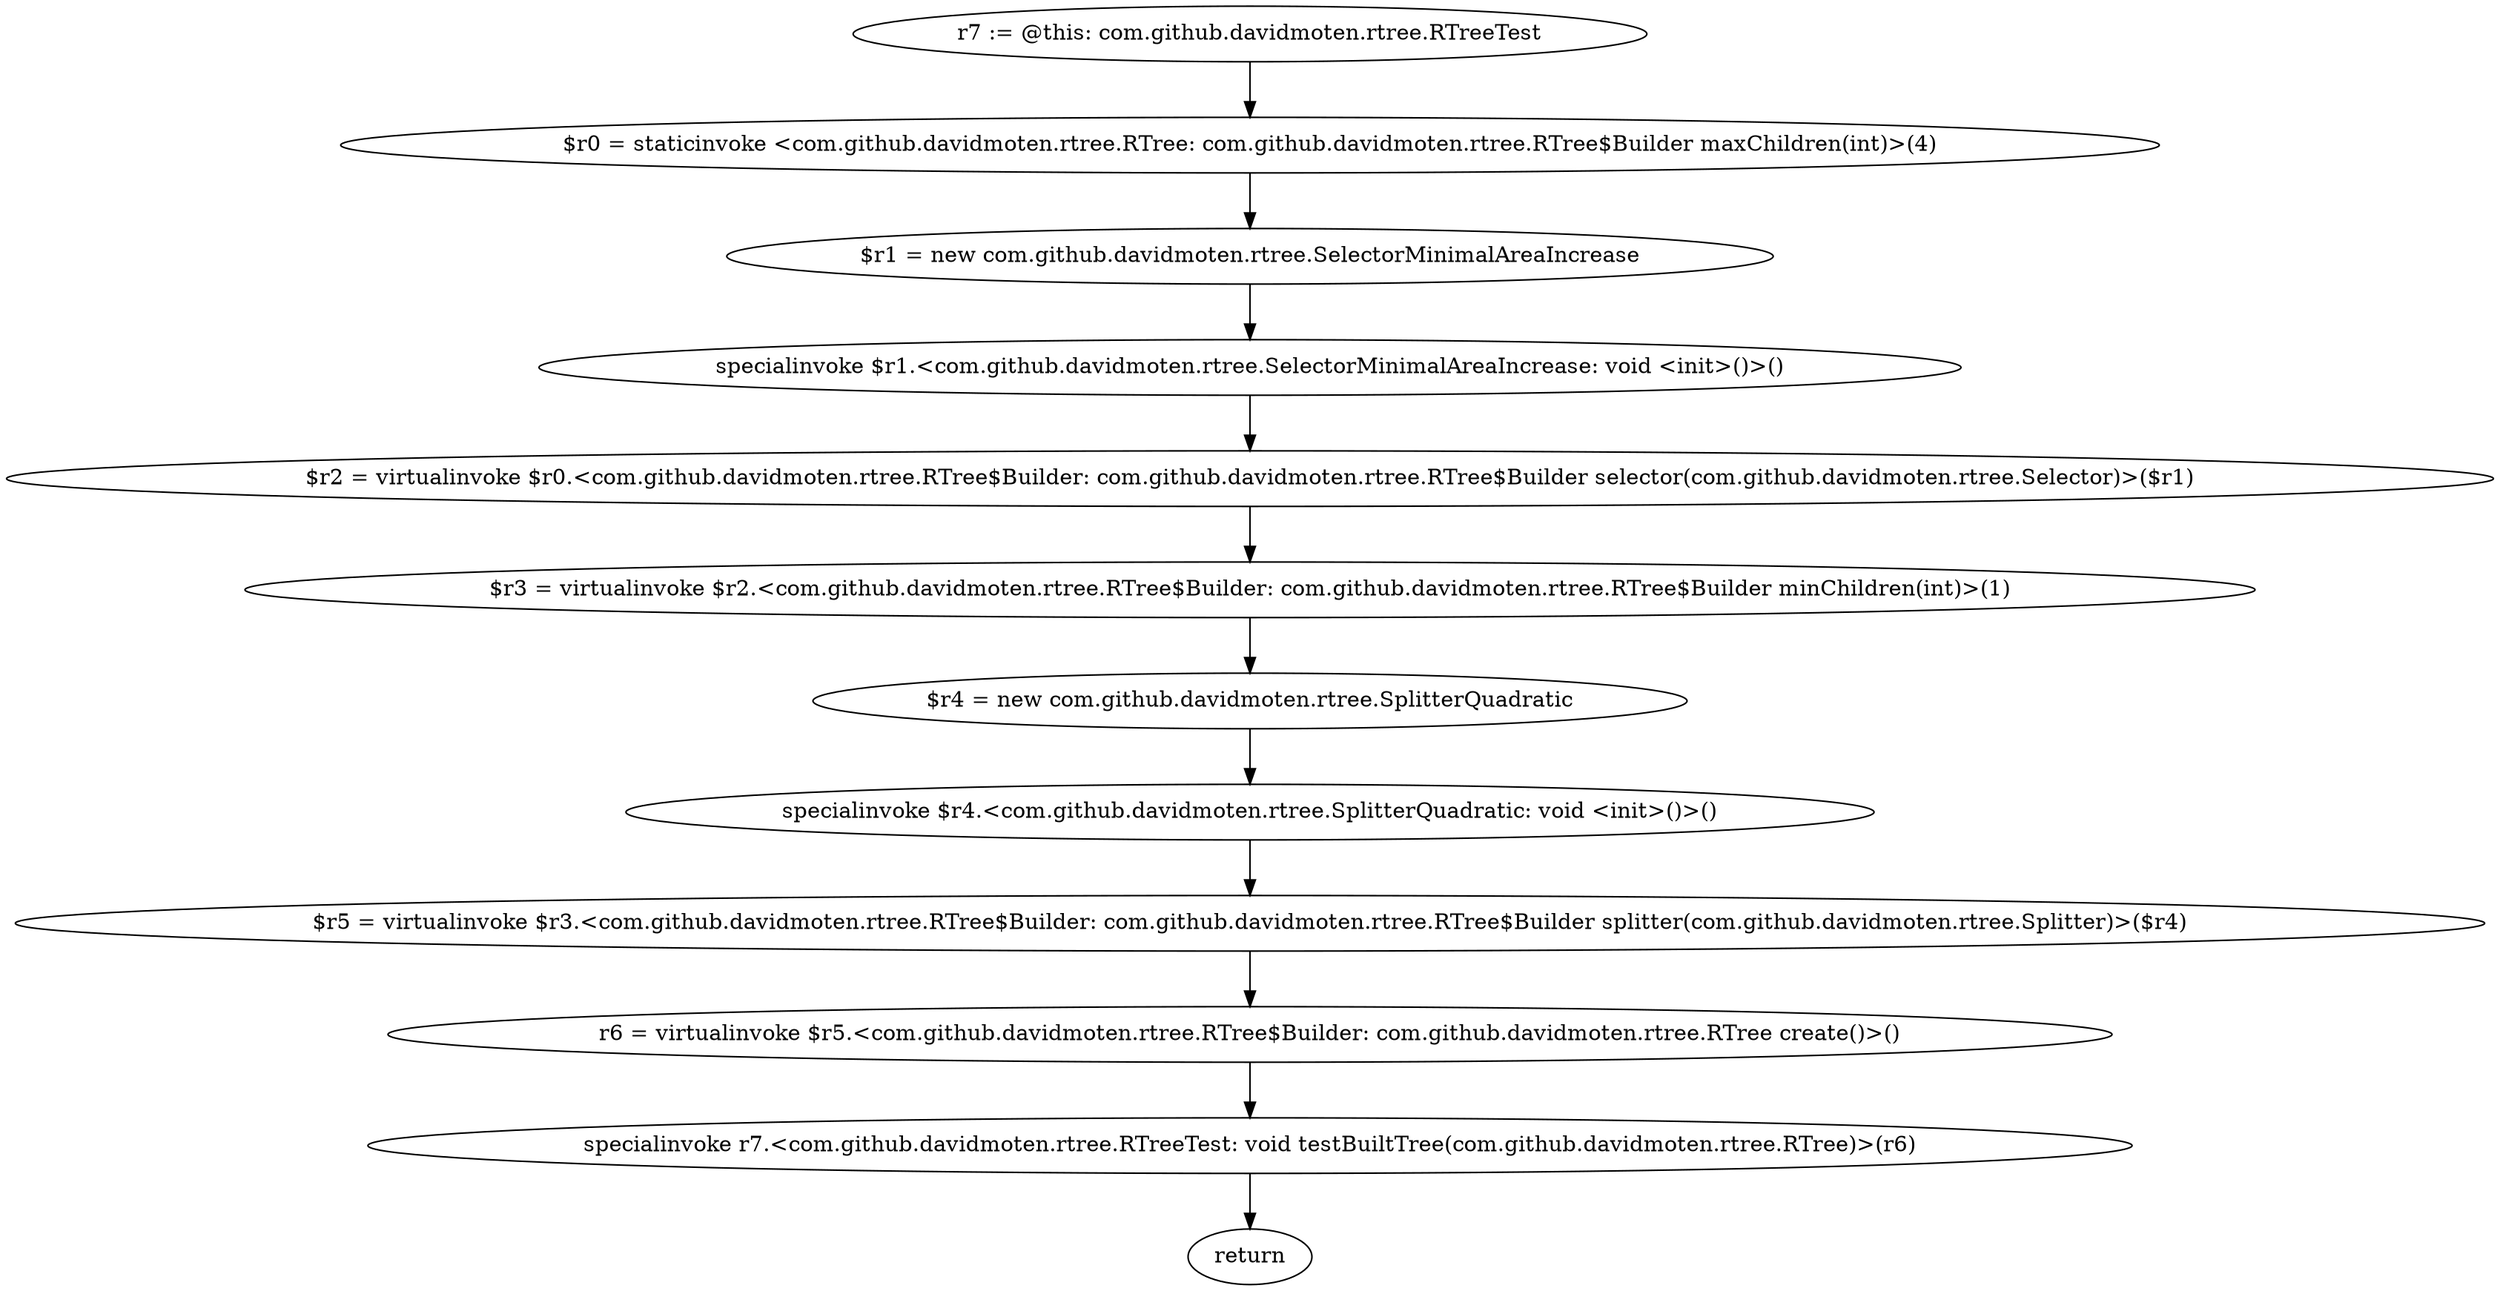 digraph "unitGraph" {
    "r7 := @this: com.github.davidmoten.rtree.RTreeTest"
    "$r0 = staticinvoke <com.github.davidmoten.rtree.RTree: com.github.davidmoten.rtree.RTree$Builder maxChildren(int)>(4)"
    "$r1 = new com.github.davidmoten.rtree.SelectorMinimalAreaIncrease"
    "specialinvoke $r1.<com.github.davidmoten.rtree.SelectorMinimalAreaIncrease: void <init>()>()"
    "$r2 = virtualinvoke $r0.<com.github.davidmoten.rtree.RTree$Builder: com.github.davidmoten.rtree.RTree$Builder selector(com.github.davidmoten.rtree.Selector)>($r1)"
    "$r3 = virtualinvoke $r2.<com.github.davidmoten.rtree.RTree$Builder: com.github.davidmoten.rtree.RTree$Builder minChildren(int)>(1)"
    "$r4 = new com.github.davidmoten.rtree.SplitterQuadratic"
    "specialinvoke $r4.<com.github.davidmoten.rtree.SplitterQuadratic: void <init>()>()"
    "$r5 = virtualinvoke $r3.<com.github.davidmoten.rtree.RTree$Builder: com.github.davidmoten.rtree.RTree$Builder splitter(com.github.davidmoten.rtree.Splitter)>($r4)"
    "r6 = virtualinvoke $r5.<com.github.davidmoten.rtree.RTree$Builder: com.github.davidmoten.rtree.RTree create()>()"
    "specialinvoke r7.<com.github.davidmoten.rtree.RTreeTest: void testBuiltTree(com.github.davidmoten.rtree.RTree)>(r6)"
    "return"
    "r7 := @this: com.github.davidmoten.rtree.RTreeTest"->"$r0 = staticinvoke <com.github.davidmoten.rtree.RTree: com.github.davidmoten.rtree.RTree$Builder maxChildren(int)>(4)";
    "$r0 = staticinvoke <com.github.davidmoten.rtree.RTree: com.github.davidmoten.rtree.RTree$Builder maxChildren(int)>(4)"->"$r1 = new com.github.davidmoten.rtree.SelectorMinimalAreaIncrease";
    "$r1 = new com.github.davidmoten.rtree.SelectorMinimalAreaIncrease"->"specialinvoke $r1.<com.github.davidmoten.rtree.SelectorMinimalAreaIncrease: void <init>()>()";
    "specialinvoke $r1.<com.github.davidmoten.rtree.SelectorMinimalAreaIncrease: void <init>()>()"->"$r2 = virtualinvoke $r0.<com.github.davidmoten.rtree.RTree$Builder: com.github.davidmoten.rtree.RTree$Builder selector(com.github.davidmoten.rtree.Selector)>($r1)";
    "$r2 = virtualinvoke $r0.<com.github.davidmoten.rtree.RTree$Builder: com.github.davidmoten.rtree.RTree$Builder selector(com.github.davidmoten.rtree.Selector)>($r1)"->"$r3 = virtualinvoke $r2.<com.github.davidmoten.rtree.RTree$Builder: com.github.davidmoten.rtree.RTree$Builder minChildren(int)>(1)";
    "$r3 = virtualinvoke $r2.<com.github.davidmoten.rtree.RTree$Builder: com.github.davidmoten.rtree.RTree$Builder minChildren(int)>(1)"->"$r4 = new com.github.davidmoten.rtree.SplitterQuadratic";
    "$r4 = new com.github.davidmoten.rtree.SplitterQuadratic"->"specialinvoke $r4.<com.github.davidmoten.rtree.SplitterQuadratic: void <init>()>()";
    "specialinvoke $r4.<com.github.davidmoten.rtree.SplitterQuadratic: void <init>()>()"->"$r5 = virtualinvoke $r3.<com.github.davidmoten.rtree.RTree$Builder: com.github.davidmoten.rtree.RTree$Builder splitter(com.github.davidmoten.rtree.Splitter)>($r4)";
    "$r5 = virtualinvoke $r3.<com.github.davidmoten.rtree.RTree$Builder: com.github.davidmoten.rtree.RTree$Builder splitter(com.github.davidmoten.rtree.Splitter)>($r4)"->"r6 = virtualinvoke $r5.<com.github.davidmoten.rtree.RTree$Builder: com.github.davidmoten.rtree.RTree create()>()";
    "r6 = virtualinvoke $r5.<com.github.davidmoten.rtree.RTree$Builder: com.github.davidmoten.rtree.RTree create()>()"->"specialinvoke r7.<com.github.davidmoten.rtree.RTreeTest: void testBuiltTree(com.github.davidmoten.rtree.RTree)>(r6)";
    "specialinvoke r7.<com.github.davidmoten.rtree.RTreeTest: void testBuiltTree(com.github.davidmoten.rtree.RTree)>(r6)"->"return";
}
